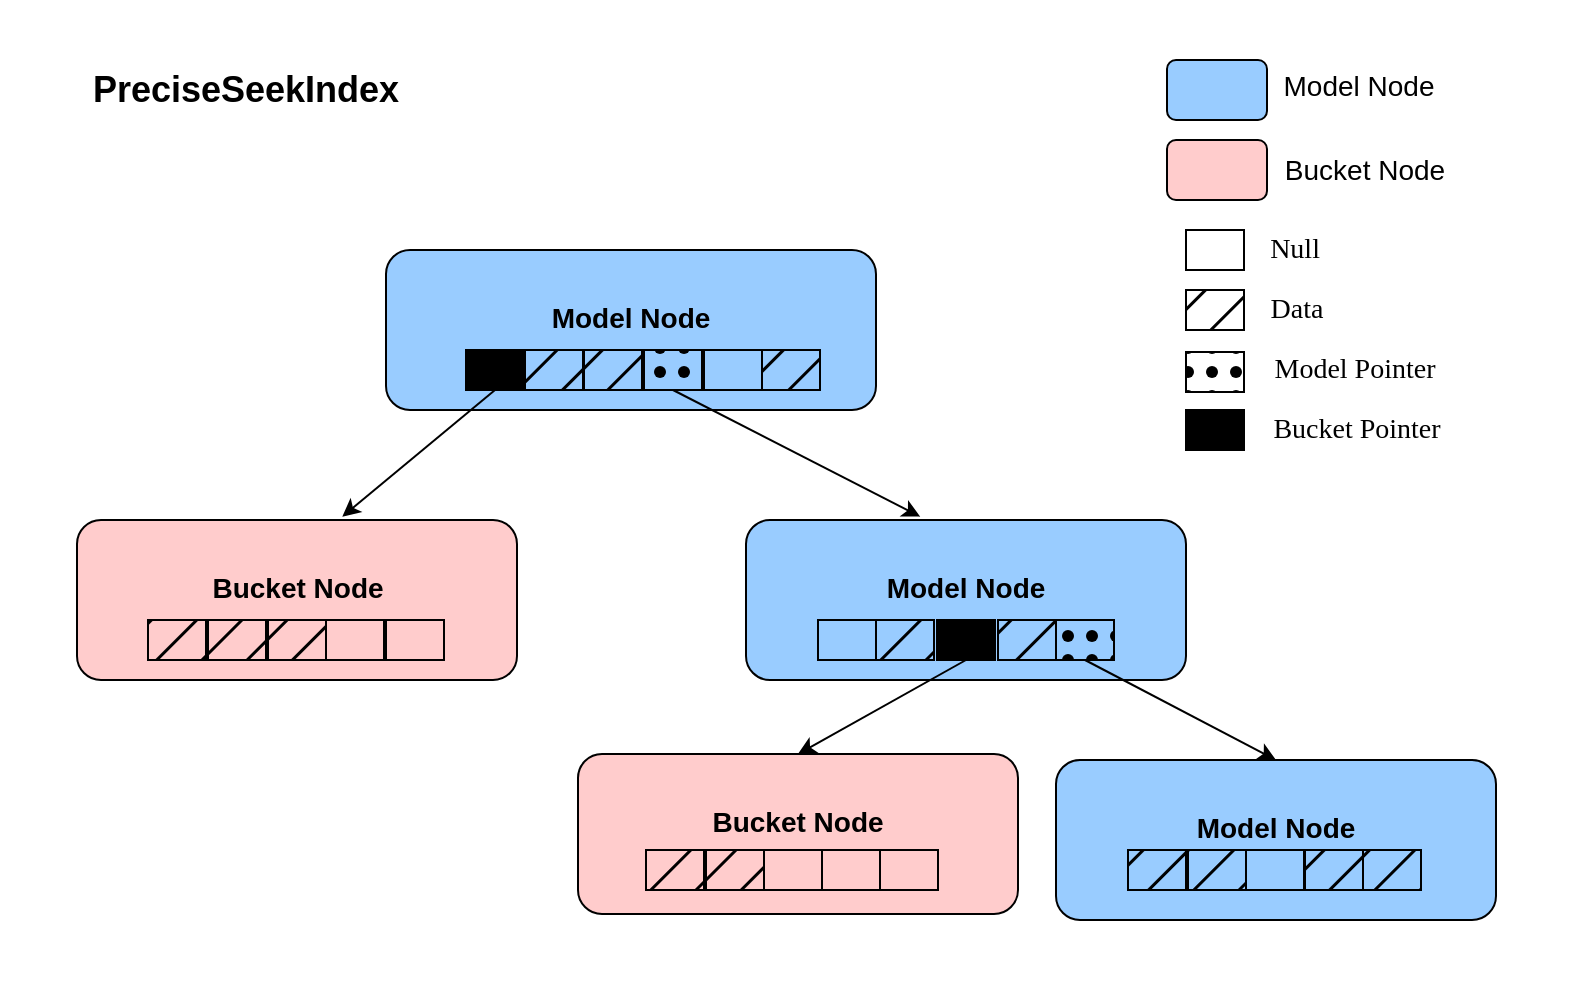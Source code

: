 <mxfile version="26.2.10">
  <diagram name="第 1 页" id="3QuMhop_2YjJpZ-RrJ_G">
    <mxGraphModel dx="2255" dy="681" grid="1" gridSize="10" guides="1" tooltips="1" connect="1" arrows="1" fold="1" page="1" pageScale="1" pageWidth="827" pageHeight="1169" math="0" shadow="0">
      <root>
        <mxCell id="0" />
        <mxCell id="1" parent="0" />
        <mxCell id="-iafAgUyxtiORims013v-1" value="&lt;h2&gt;&lt;font style=&quot;font-size: 14px;&quot;&gt;Model Node&lt;/font&gt;&lt;/h2&gt;&lt;div&gt;&lt;br&gt;&lt;/div&gt;" style="rounded=1;whiteSpace=wrap;html=1;glass=0;strokeColor=light-dark(#000000,#FFFFFF);align=center;verticalAlign=middle;fontFamily=Helvetica;fontSize=12;fontColor=default;fillColor=#99CCFF;fillStyle=auto;" parent="1" vertex="1">
          <mxGeometry x="-210" y="285" width="245" height="80" as="geometry" />
        </mxCell>
        <mxCell id="-iafAgUyxtiORims013v-6" value="" style="rounded=0;whiteSpace=wrap;html=1;glass=0;strokeColor=default;align=center;verticalAlign=middle;fontFamily=Helvetica;fontSize=12;fontColor=default;fillColor=none;fillStyle=auto;" parent="1" vertex="1">
          <mxGeometry x="190" y="275" width="29" height="20" as="geometry" />
        </mxCell>
        <mxCell id="-iafAgUyxtiORims013v-11" value="&lt;p class=&quot;MsoNormal&quot;&gt;&lt;span style=&quot;mso-spacerun:&#39;yes&#39;;font-family:宋体;mso-ascii-font-family:Calibri;&lt;br/&gt;mso-hansi-font-family:&#39;Cambria Math&#39;;mso-bidi-font-family:&#39;Times New Roman&#39;;mso-ansi-font-style:normal;&lt;br/&gt;font-size:10.5pt;mso-font-kerning:1.0pt;&quot;&gt;&lt;font style=&quot;font-size: 14px;&quot; face=&quot;Calibri&quot;&gt;Null&lt;/font&gt;&lt;/span&gt;&lt;/p&gt;" style="text;html=1;align=center;verticalAlign=middle;resizable=0;points=[];autosize=1;strokeColor=none;fillColor=none;fontFamily=Helvetica;fontSize=12;fontColor=default;" parent="1" vertex="1">
          <mxGeometry x="219" y="260" width="50" height="50" as="geometry" />
        </mxCell>
        <mxCell id="-iafAgUyxtiORims013v-12" value="&lt;p class=&quot;MsoNormal&quot;&gt;&lt;span style=&quot;mso-spacerun:&#39;yes&#39;;font-family:宋体;mso-ascii-font-family:Calibri;&lt;br/&gt;mso-hansi-font-family:&#39;Cambria Math&#39;;mso-bidi-font-family:&#39;Times New Roman&#39;;mso-ansi-font-style:normal;&lt;br/&gt;font-size:10.5pt;mso-font-kerning:1.0pt;&quot;&gt;&lt;font style=&quot;font-size: 14px;&quot; face=&quot;Calibri&quot;&gt;Data&lt;/font&gt;&lt;/span&gt;&lt;/p&gt;" style="text;html=1;align=center;verticalAlign=middle;resizable=0;points=[];autosize=1;strokeColor=none;fillColor=none;fontFamily=Helvetica;fontSize=12;fontColor=default;" parent="1" vertex="1">
          <mxGeometry x="220" y="290" width="50" height="50" as="geometry" />
        </mxCell>
        <mxCell id="-iafAgUyxtiORims013v-13" value="&lt;p class=&quot;MsoNormal&quot;&gt;&lt;span style=&quot;mso-spacerun:&#39;yes&#39;;font-family:宋体;mso-ascii-font-family:Calibri;&lt;br/&gt;mso-hansi-font-family:&#39;Cambria Math&#39;;mso-bidi-font-family:&#39;Times New Roman&#39;;mso-ansi-font-style:normal;&lt;br/&gt;font-size:10.5pt;mso-font-kerning:1.0pt;&quot;&gt;&lt;font style=&quot;font-size: 14px;&quot; face=&quot;Calibri&quot;&gt;Bucket Pointer&lt;/font&gt;&lt;/span&gt;&lt;/p&gt;" style="text;html=1;align=center;verticalAlign=middle;resizable=0;points=[];autosize=1;strokeColor=none;fillColor=none;fontFamily=Helvetica;fontSize=12;fontColor=default;" parent="1" vertex="1">
          <mxGeometry x="215" y="350" width="120" height="50" as="geometry" />
        </mxCell>
        <mxCell id="-iafAgUyxtiORims013v-14" value="&lt;p class=&quot;MsoNormal&quot;&gt;&lt;span style=&quot;mso-spacerun:&#39;yes&#39;;font-family:宋体;mso-ascii-font-family:Calibri;&lt;br/&gt;mso-hansi-font-family:&#39;Cambria Math&#39;;mso-bidi-font-family:&#39;Times New Roman&#39;;mso-ansi-font-style:normal;&lt;br/&gt;font-size:10.5pt;mso-font-kerning:1.0pt;&quot;&gt;&lt;font style=&quot;font-size: 14px;&quot; face=&quot;Calibri&quot;&gt;Model Pointer&lt;/font&gt;&lt;/span&gt;&lt;/p&gt;" style="text;html=1;align=center;verticalAlign=middle;resizable=0;points=[];autosize=1;strokeColor=none;fillColor=none;fontFamily=Helvetica;fontSize=12;fontColor=default;" parent="1" vertex="1">
          <mxGeometry x="219" y="320" width="110" height="50" as="geometry" />
        </mxCell>
        <mxCell id="-iafAgUyxtiORims013v-15" value="" style="rounded=0;whiteSpace=wrap;html=1;glass=0;strokeColor=default;align=center;verticalAlign=middle;fontFamily=Helvetica;fontSize=12;fontColor=default;fillColor=#000000;fillStyle=auto;" parent="1" vertex="1">
          <mxGeometry x="190" y="365" width="29" height="20" as="geometry" />
        </mxCell>
        <mxCell id="-iafAgUyxtiORims013v-16" value="" style="rounded=0;whiteSpace=wrap;html=1;glass=0;strokeColor=default;align=center;verticalAlign=middle;fontFamily=Helvetica;fontSize=12;fontColor=default;fillColor=#000000;fillStyle=hatch;gradientColor=none;" parent="1" vertex="1">
          <mxGeometry x="190" y="305" width="29" height="20" as="geometry" />
        </mxCell>
        <mxCell id="-iafAgUyxtiORims013v-17" value="" style="rounded=0;whiteSpace=wrap;html=1;glass=0;strokeColor=default;align=center;verticalAlign=middle;fontFamily=Helvetica;fontSize=12;fontColor=default;fillColor=#000000;fillStyle=dots;" parent="1" vertex="1">
          <mxGeometry x="190" y="336" width="29" height="20" as="geometry" />
        </mxCell>
        <mxCell id="-iafAgUyxtiORims013v-19" value="&lt;h2&gt;&lt;font style=&quot;font-size: 14px;&quot; face=&quot;Helvetica&quot;&gt;Bucket Node&lt;/font&gt;&lt;/h2&gt;&lt;div&gt;&lt;br&gt;&lt;/div&gt;" style="rounded=1;whiteSpace=wrap;html=1;glass=0;strokeColor=light-dark(#000000,#FFFFFF);align=center;verticalAlign=middle;fontFamily=Helvetica;fontSize=12;fontColor=default;fillColor=#FFCCCC;fillStyle=auto;" parent="1" vertex="1">
          <mxGeometry x="-364.5" y="420" width="220" height="80" as="geometry" />
        </mxCell>
        <mxCell id="-iafAgUyxtiORims013v-36" value="" style="rounded=0;whiteSpace=wrap;html=1;glass=0;strokeColor=default;align=center;verticalAlign=middle;fontFamily=Helvetica;fontSize=12;fontColor=default;fillColor=#000000;fillStyle=auto;" parent="1" vertex="1">
          <mxGeometry x="-170" y="335" width="29" height="20" as="geometry" />
        </mxCell>
        <mxCell id="-iafAgUyxtiORims013v-37" value="" style="rounded=0;whiteSpace=wrap;html=1;glass=0;strokeColor=default;align=center;verticalAlign=middle;fontFamily=Helvetica;fontSize=12;fontColor=default;fillColor=#000000;fillStyle=hatch;gradientColor=none;" parent="1" vertex="1">
          <mxGeometry x="-140.5" y="335" width="29" height="20" as="geometry" />
        </mxCell>
        <mxCell id="-iafAgUyxtiORims013v-38" value="" style="rounded=0;whiteSpace=wrap;html=1;glass=0;strokeColor=default;align=center;verticalAlign=middle;fontFamily=Helvetica;fontSize=12;fontColor=default;fillColor=#000000;fillStyle=hatch;gradientColor=none;" parent="1" vertex="1">
          <mxGeometry x="-111" y="335" width="29" height="20" as="geometry" />
        </mxCell>
        <mxCell id="-iafAgUyxtiORims013v-39" value="" style="rounded=0;whiteSpace=wrap;html=1;glass=0;strokeColor=default;align=center;verticalAlign=middle;fontFamily=Helvetica;fontSize=12;fontColor=default;fillColor=#000000;fillStyle=dots;" parent="1" vertex="1">
          <mxGeometry x="-81" y="335" width="29" height="20" as="geometry" />
        </mxCell>
        <mxCell id="-iafAgUyxtiORims013v-40" value="" style="rounded=0;whiteSpace=wrap;html=1;glass=0;strokeColor=default;align=center;verticalAlign=middle;fontFamily=Helvetica;fontSize=12;fontColor=default;fillColor=none;fillStyle=auto;" parent="1" vertex="1">
          <mxGeometry x="-51" y="335" width="29" height="20" as="geometry" />
        </mxCell>
        <mxCell id="-iafAgUyxtiORims013v-41" value="" style="rounded=0;whiteSpace=wrap;html=1;glass=0;strokeColor=default;align=center;verticalAlign=middle;fontFamily=Helvetica;fontSize=12;fontColor=default;fillColor=#000000;fillStyle=hatch;gradientColor=none;" parent="1" vertex="1">
          <mxGeometry x="-22" y="335" width="29" height="20" as="geometry" />
        </mxCell>
        <mxCell id="-iafAgUyxtiORims013v-42" value="" style="rounded=0;whiteSpace=wrap;html=1;glass=0;strokeColor=default;align=center;verticalAlign=middle;fontFamily=Helvetica;fontSize=12;fontColor=default;fillColor=#000000;fillStyle=hatch;gradientColor=none;" parent="1" vertex="1">
          <mxGeometry x="-329" y="470" width="29" height="20" as="geometry" />
        </mxCell>
        <mxCell id="-iafAgUyxtiORims013v-43" value="" style="rounded=0;whiteSpace=wrap;html=1;glass=0;strokeColor=default;align=center;verticalAlign=middle;fontFamily=Helvetica;fontSize=12;fontColor=default;fillColor=#000000;fillStyle=hatch;gradientColor=none;" parent="1" vertex="1">
          <mxGeometry x="-299" y="470" width="29" height="20" as="geometry" />
        </mxCell>
        <mxCell id="-iafAgUyxtiORims013v-44" value="" style="rounded=0;whiteSpace=wrap;html=1;glass=0;strokeColor=default;align=center;verticalAlign=middle;fontFamily=Helvetica;fontSize=12;fontColor=default;fillColor=#000000;fillStyle=hatch;gradientColor=none;" parent="1" vertex="1">
          <mxGeometry x="-269" y="470" width="29" height="20" as="geometry" />
        </mxCell>
        <mxCell id="-iafAgUyxtiORims013v-47" value="&lt;h2&gt;&lt;font style=&quot;font-size: 14px;&quot;&gt;Model Node&lt;/font&gt;&lt;/h2&gt;&lt;div&gt;&lt;br&gt;&lt;/div&gt;" style="rounded=1;whiteSpace=wrap;html=1;glass=0;strokeColor=light-dark(#000000,#FFFFFF);align=center;verticalAlign=middle;fontFamily=Helvetica;fontSize=12;fontColor=default;fillColor=#99CCFF;fillStyle=auto;" parent="1" vertex="1">
          <mxGeometry x="-30" y="420" width="220" height="80" as="geometry" />
        </mxCell>
        <mxCell id="-iafAgUyxtiORims013v-48" value="" style="rounded=0;whiteSpace=wrap;html=1;glass=0;strokeColor=default;align=center;verticalAlign=middle;fontFamily=Helvetica;fontSize=12;fontColor=default;fillColor=none;fillStyle=auto;" parent="1" vertex="1">
          <mxGeometry x="6" y="470" width="29" height="20" as="geometry" />
        </mxCell>
        <mxCell id="-iafAgUyxtiORims013v-49" value="" style="rounded=0;whiteSpace=wrap;html=1;glass=0;strokeColor=default;align=center;verticalAlign=middle;fontFamily=Helvetica;fontSize=12;fontColor=default;fillColor=#000000;fillStyle=hatch;gradientColor=none;" parent="1" vertex="1">
          <mxGeometry x="96" y="470" width="29" height="20" as="geometry" />
        </mxCell>
        <mxCell id="-iafAgUyxtiORims013v-50" value="" style="rounded=0;whiteSpace=wrap;html=1;glass=0;strokeColor=default;align=center;verticalAlign=middle;fontFamily=Helvetica;fontSize=12;fontColor=default;fillColor=#000000;fillStyle=hatch;gradientColor=none;" parent="1" vertex="1">
          <mxGeometry x="35" y="470" width="29" height="20" as="geometry" />
        </mxCell>
        <mxCell id="-iafAgUyxtiORims013v-51" value="" style="rounded=0;whiteSpace=wrap;html=1;glass=0;strokeColor=default;align=center;verticalAlign=middle;fontFamily=Helvetica;fontSize=12;fontColor=default;fillColor=#000000;fillStyle=auto;" parent="1" vertex="1">
          <mxGeometry x="65.5" y="470" width="29" height="20" as="geometry" />
        </mxCell>
        <mxCell id="-iafAgUyxtiORims013v-52" value="" style="rounded=0;whiteSpace=wrap;html=1;glass=0;strokeColor=default;align=center;verticalAlign=middle;fontFamily=Helvetica;fontSize=12;fontColor=default;fillColor=none;fillStyle=auto;" parent="1" vertex="1">
          <mxGeometry x="220.5" y="585" width="29" height="20" as="geometry" />
        </mxCell>
        <mxCell id="-iafAgUyxtiORims013v-53" value="&lt;h2&gt;&lt;font style=&quot;font-size: 14px;&quot;&gt;Bucket Node&lt;/font&gt;&lt;/h2&gt;&lt;div&gt;&lt;br&gt;&lt;/div&gt;" style="rounded=1;whiteSpace=wrap;html=1;glass=0;strokeColor=light-dark(#000000,#FFFFFF);align=center;verticalAlign=middle;fontFamily=Helvetica;fontSize=12;fontColor=default;fillColor=#FFCCCC;fillStyle=auto;" parent="1" vertex="1">
          <mxGeometry x="-114" y="537" width="220" height="80" as="geometry" />
        </mxCell>
        <mxCell id="-iafAgUyxtiORims013v-54" value="" style="rounded=0;whiteSpace=wrap;html=1;glass=0;strokeColor=default;align=center;verticalAlign=middle;fontFamily=Helvetica;fontSize=12;fontColor=default;fillColor=#000000;fillStyle=hatch;gradientColor=none;" parent="1" vertex="1">
          <mxGeometry x="-80" y="585" width="29" height="20" as="geometry" />
        </mxCell>
        <mxCell id="-iafAgUyxtiORims013v-55" value="" style="rounded=0;whiteSpace=wrap;html=1;glass=0;strokeColor=default;align=center;verticalAlign=middle;fontFamily=Helvetica;fontSize=12;fontColor=default;fillColor=#000000;fillStyle=hatch;gradientColor=none;" parent="1" vertex="1">
          <mxGeometry x="-50" y="585" width="29" height="20" as="geometry" />
        </mxCell>
        <mxCell id="-iafAgUyxtiORims013v-59" value="" style="endArrow=classic;html=1;rounded=0;exitX=0.5;exitY=1;exitDx=0;exitDy=0;entryX=0.603;entryY=-0.021;entryDx=0;entryDy=0;entryPerimeter=0;" parent="1" source="-iafAgUyxtiORims013v-36" target="-iafAgUyxtiORims013v-19" edge="1">
          <mxGeometry width="50" height="50" relative="1" as="geometry">
            <mxPoint x="200" y="370" as="sourcePoint" />
            <mxPoint x="250" y="320" as="targetPoint" />
          </mxGeometry>
        </mxCell>
        <mxCell id="-iafAgUyxtiORims013v-60" value="" style="endArrow=classic;html=1;rounded=0;exitX=0.5;exitY=1;exitDx=0;exitDy=0;entryX=0.396;entryY=-0.021;entryDx=0;entryDy=0;entryPerimeter=0;" parent="1" source="-iafAgUyxtiORims013v-39" target="-iafAgUyxtiORims013v-47" edge="1">
          <mxGeometry width="50" height="50" relative="1" as="geometry">
            <mxPoint x="200" y="370" as="sourcePoint" />
            <mxPoint x="60" y="410" as="targetPoint" />
          </mxGeometry>
        </mxCell>
        <mxCell id="-iafAgUyxtiORims013v-61" value="" style="endArrow=classic;html=1;rounded=0;exitX=0.5;exitY=1;exitDx=0;exitDy=0;entryX=0.5;entryY=0;entryDx=0;entryDy=0;" parent="1" source="-iafAgUyxtiORims013v-51" target="-iafAgUyxtiORims013v-53" edge="1">
          <mxGeometry width="50" height="50" relative="1" as="geometry">
            <mxPoint x="200" y="370" as="sourcePoint" />
            <mxPoint x="250" y="320" as="targetPoint" />
          </mxGeometry>
        </mxCell>
        <mxCell id="-iafAgUyxtiORims013v-63" value="" style="verticalLabelPosition=bottom;verticalAlign=top;html=1;shape=mxgraph.basic.rect;fillColor2=none;strokeWidth=1;size=20;indent=5;fillColor=none;strokeColor=none;" parent="1" vertex="1">
          <mxGeometry x="-403" y="160" width="793" height="490" as="geometry" />
        </mxCell>
        <mxCell id="68D77G-YltVPRNcm6hVA-9" value="&lt;b&gt;&lt;font style=&quot;font-size: 18px;&quot;&gt;PreciseSeekIndex&lt;/font&gt;&lt;/b&gt;" style="text;html=1;align=center;verticalAlign=middle;whiteSpace=wrap;rounded=0;" parent="1" vertex="1">
          <mxGeometry x="-360" y="190" width="159.5" height="30" as="geometry" />
        </mxCell>
        <mxCell id="68D77G-YltVPRNcm6hVA-10" value="" style="rounded=0;whiteSpace=wrap;html=1;glass=0;strokeColor=default;align=center;verticalAlign=middle;fontFamily=Helvetica;fontSize=12;fontColor=default;fillColor=#000000;fillStyle=dots;" parent="1" vertex="1">
          <mxGeometry x="125" y="470" width="29" height="20" as="geometry" />
        </mxCell>
        <mxCell id="68D77G-YltVPRNcm6hVA-11" value="" style="endArrow=classic;html=1;rounded=0;exitX=0.5;exitY=1;exitDx=0;exitDy=0;entryX=0.5;entryY=0;entryDx=0;entryDy=0;" parent="1" source="68D77G-YltVPRNcm6hVA-10" target="68D77G-YltVPRNcm6hVA-12" edge="1">
          <mxGeometry width="50" height="50" relative="1" as="geometry">
            <mxPoint x="40" y="560" as="sourcePoint" />
            <mxPoint x="210" y="530" as="targetPoint" />
          </mxGeometry>
        </mxCell>
        <mxCell id="68D77G-YltVPRNcm6hVA-12" value="&lt;h2&gt;&lt;font style=&quot;font-size: 14px;&quot;&gt;Model Node&lt;/font&gt;&lt;/h2&gt;&lt;div&gt;&lt;br&gt;&lt;/div&gt;" style="rounded=1;whiteSpace=wrap;html=1;glass=0;strokeColor=light-dark(#000000,#FFFFFF);align=center;verticalAlign=middle;fontFamily=Helvetica;fontSize=12;fontColor=default;fillColor=#99CCFF;fillStyle=auto;" parent="1" vertex="1">
          <mxGeometry x="125" y="540" width="220" height="80" as="geometry" />
        </mxCell>
        <mxCell id="68D77G-YltVPRNcm6hVA-13" value="" style="rounded=0;whiteSpace=wrap;html=1;glass=0;strokeColor=default;align=center;verticalAlign=middle;fontFamily=Helvetica;fontSize=12;fontColor=default;fillColor=#000000;fillStyle=hatch;gradientColor=none;" parent="1" vertex="1">
          <mxGeometry x="191" y="585" width="29" height="20" as="geometry" />
        </mxCell>
        <mxCell id="68D77G-YltVPRNcm6hVA-14" value="" style="rounded=0;whiteSpace=wrap;html=1;glass=0;strokeColor=default;align=center;verticalAlign=middle;fontFamily=Helvetica;fontSize=12;fontColor=default;fillColor=#000000;fillStyle=hatch;gradientColor=none;" parent="1" vertex="1">
          <mxGeometry x="161" y="585" width="29" height="20" as="geometry" />
        </mxCell>
        <mxCell id="68D77G-YltVPRNcm6hVA-15" value="" style="rounded=0;whiteSpace=wrap;html=1;glass=0;strokeColor=default;align=center;verticalAlign=middle;fontFamily=Helvetica;fontSize=12;fontColor=default;fillColor=#000000;fillStyle=hatch;gradientColor=none;" parent="1" vertex="1">
          <mxGeometry x="249.5" y="585" width="29" height="20" as="geometry" />
        </mxCell>
        <mxCell id="68D77G-YltVPRNcm6hVA-16" value="" style="rounded=0;whiteSpace=wrap;html=1;glass=0;strokeColor=default;align=center;verticalAlign=middle;fontFamily=Helvetica;fontSize=12;fontColor=default;fillColor=#000000;fillStyle=hatch;gradientColor=none;" parent="1" vertex="1">
          <mxGeometry x="278.5" y="585" width="29" height="20" as="geometry" />
        </mxCell>
        <mxCell id="68D77G-YltVPRNcm6hVA-17" value="" style="rounded=0;whiteSpace=wrap;html=1;glass=0;strokeColor=default;align=center;verticalAlign=middle;fontFamily=Helvetica;fontSize=12;fontColor=default;fillColor=none;fillStyle=auto;" parent="1" vertex="1">
          <mxGeometry x="220" y="585" width="29" height="20" as="geometry" />
        </mxCell>
        <mxCell id="68D77G-YltVPRNcm6hVA-18" value="" style="rounded=0;whiteSpace=wrap;html=1;glass=0;strokeColor=default;align=center;verticalAlign=middle;fontFamily=Helvetica;fontSize=12;fontColor=default;fillColor=none;fillStyle=auto;" parent="1" vertex="1">
          <mxGeometry x="-240" y="470" width="29" height="20" as="geometry" />
        </mxCell>
        <mxCell id="68D77G-YltVPRNcm6hVA-19" value="" style="rounded=0;whiteSpace=wrap;html=1;glass=0;strokeColor=default;align=center;verticalAlign=middle;fontFamily=Helvetica;fontSize=12;fontColor=default;fillColor=none;fillStyle=auto;" parent="1" vertex="1">
          <mxGeometry x="-210" y="470" width="29" height="20" as="geometry" />
        </mxCell>
        <mxCell id="68D77G-YltVPRNcm6hVA-20" value="" style="rounded=0;whiteSpace=wrap;html=1;glass=0;strokeColor=default;align=center;verticalAlign=middle;fontFamily=Helvetica;fontSize=12;fontColor=default;fillColor=none;fillStyle=auto;" parent="1" vertex="1">
          <mxGeometry x="-21" y="585" width="29" height="20" as="geometry" />
        </mxCell>
        <mxCell id="68D77G-YltVPRNcm6hVA-21" value="" style="rounded=0;whiteSpace=wrap;html=1;glass=0;strokeColor=default;align=center;verticalAlign=middle;fontFamily=Helvetica;fontSize=12;fontColor=default;fillColor=none;fillStyle=auto;" parent="1" vertex="1">
          <mxGeometry x="8" y="585" width="29" height="20" as="geometry" />
        </mxCell>
        <mxCell id="68D77G-YltVPRNcm6hVA-24" value="&lt;h2&gt;&lt;br&gt;&lt;/h2&gt;" style="rounded=1;whiteSpace=wrap;html=1;glass=0;strokeColor=light-dark(#000000,#FFFFFF);align=center;verticalAlign=middle;fontFamily=Helvetica;fontSize=12;fontColor=default;fillColor=#FFCCCC;fillStyle=auto;" parent="1" vertex="1">
          <mxGeometry x="180.5" y="230" width="50" height="30" as="geometry" />
        </mxCell>
        <mxCell id="68D77G-YltVPRNcm6hVA-25" value="" style="rounded=0;whiteSpace=wrap;html=1;glass=0;strokeColor=default;align=center;verticalAlign=middle;fontFamily=Helvetica;fontSize=12;fontColor=default;fillColor=none;fillStyle=auto;" parent="1" vertex="1">
          <mxGeometry x="37" y="585" width="29" height="20" as="geometry" />
        </mxCell>
        <mxCell id="68D77G-YltVPRNcm6hVA-26" value="&lt;h2&gt;&lt;br&gt;&lt;/h2&gt;" style="rounded=1;whiteSpace=wrap;html=1;glass=0;strokeColor=light-dark(#000000,#FFFFFF);align=center;verticalAlign=middle;fontFamily=Helvetica;fontSize=12;fontColor=default;fillColor=#99CCFF;fillStyle=auto;" parent="1" vertex="1">
          <mxGeometry x="180.5" y="190" width="50" height="30" as="geometry" />
        </mxCell>
        <mxCell id="68D77G-YltVPRNcm6hVA-27" value="&lt;font style=&quot;font-size: 14px;&quot;&gt;Model Node&lt;/font&gt;" style="text;html=1;align=center;verticalAlign=middle;resizable=0;points=[];autosize=1;strokeColor=none;fillColor=none;" parent="1" vertex="1">
          <mxGeometry x="226" y="188" width="100" height="30" as="geometry" />
        </mxCell>
        <mxCell id="68D77G-YltVPRNcm6hVA-28" value="&lt;font style=&quot;font-size: 14px;&quot;&gt;Bucket Node&lt;/font&gt;" style="text;html=1;align=center;verticalAlign=middle;resizable=0;points=[];autosize=1;strokeColor=none;fillColor=none;" parent="1" vertex="1">
          <mxGeometry x="229" y="230" width="100" height="30" as="geometry" />
        </mxCell>
      </root>
    </mxGraphModel>
  </diagram>
</mxfile>
